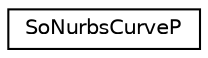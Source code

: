 digraph "Graphical Class Hierarchy"
{
 // LATEX_PDF_SIZE
  edge [fontname="Helvetica",fontsize="10",labelfontname="Helvetica",labelfontsize="10"];
  node [fontname="Helvetica",fontsize="10",shape=record];
  rankdir="LR";
  Node0 [label="SoNurbsCurveP",height=0.2,width=0.4,color="black", fillcolor="white", style="filled",URL="$classSoNurbsCurveP.html",tooltip=" "];
}
